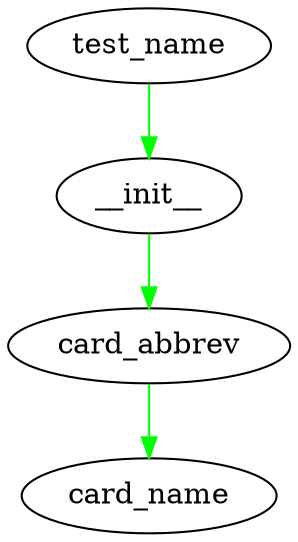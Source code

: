 digraph { 
   test_name -> __init__ [color=green];
   __init__ -> card_abbrev [color=green];
   card_abbrev -> card_name [color=green];
}